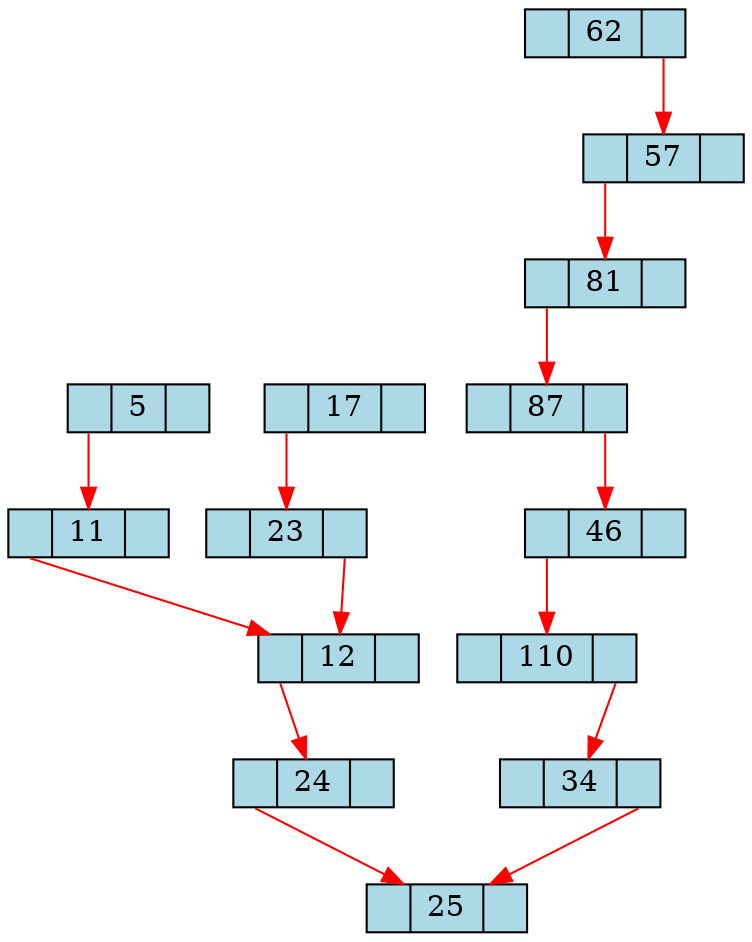 digraph Capas{
 edge[color = Red;]
splines=line;
node[shape= record, style=filled, fillcolor=lightblue, height= .1];
node25[label="<C0>|25|<C1>"];
node24[label="<C0>|24|<C1>"];
node12[label="<C0>|12|<C1>"];
node11[label="<C0>|11|<C1>"];
node5[label="<C0>|5|<C1>"];
node5:C0->node11;
node11:C0->node12;
node23[label="<C0>|23|<C1>"];
node17[label="<C0>|17|<C1>"];
node17:C0->node23;
node23:C1->node12;
node12:C0->node24;
node24:C0->node25;
node34[label="<C0>|34|<C1>"];
node110[label="<C0>|110|<C1>"];
node46[label="<C0>|46|<C1>"];
node87[label="<C0>|87|<C1>"];
node81[label="<C0>|81|<C1>"];
node57[label="<C0>|57|<C1>"];
node62[label="<C0>|62|<C1>"];
node62:C1->node57;
node57:C0->node81;
node81:C0->node87;
node87:C1->node46;
node46:C0->node110;
node110:C1->node34;
node34:C1->node25;

}
